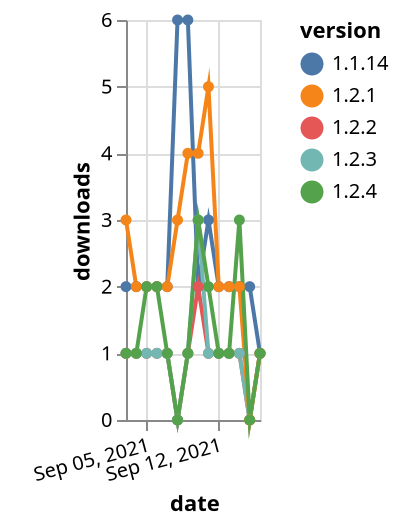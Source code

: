 {"$schema": "https://vega.github.io/schema/vega-lite/v5.json", "description": "A simple bar chart with embedded data.", "data": {"values": [{"date": "2021-09-03", "total": 2818, "delta": 2, "version": "1.1.14"}, {"date": "2021-09-04", "total": 2820, "delta": 2, "version": "1.1.14"}, {"date": "2021-09-05", "total": 2822, "delta": 2, "version": "1.1.14"}, {"date": "2021-09-06", "total": 2824, "delta": 2, "version": "1.1.14"}, {"date": "2021-09-07", "total": 2826, "delta": 2, "version": "1.1.14"}, {"date": "2021-09-08", "total": 2832, "delta": 6, "version": "1.1.14"}, {"date": "2021-09-09", "total": 2838, "delta": 6, "version": "1.1.14"}, {"date": "2021-09-10", "total": 2840, "delta": 2, "version": "1.1.14"}, {"date": "2021-09-11", "total": 2843, "delta": 3, "version": "1.1.14"}, {"date": "2021-09-12", "total": 2845, "delta": 2, "version": "1.1.14"}, {"date": "2021-09-13", "total": 2847, "delta": 2, "version": "1.1.14"}, {"date": "2021-09-14", "total": 2849, "delta": 2, "version": "1.1.14"}, {"date": "2021-09-15", "total": 2851, "delta": 2, "version": "1.1.14"}, {"date": "2021-09-16", "total": 2852, "delta": 1, "version": "1.1.14"}, {"date": "2021-09-03", "total": 188, "delta": 1, "version": "1.2.2"}, {"date": "2021-09-04", "total": 189, "delta": 1, "version": "1.2.2"}, {"date": "2021-09-05", "total": 190, "delta": 1, "version": "1.2.2"}, {"date": "2021-09-06", "total": 191, "delta": 1, "version": "1.2.2"}, {"date": "2021-09-07", "total": 192, "delta": 1, "version": "1.2.2"}, {"date": "2021-09-08", "total": 192, "delta": 0, "version": "1.2.2"}, {"date": "2021-09-09", "total": 193, "delta": 1, "version": "1.2.2"}, {"date": "2021-09-10", "total": 195, "delta": 2, "version": "1.2.2"}, {"date": "2021-09-11", "total": 196, "delta": 1, "version": "1.2.2"}, {"date": "2021-09-12", "total": 197, "delta": 1, "version": "1.2.2"}, {"date": "2021-09-13", "total": 198, "delta": 1, "version": "1.2.2"}, {"date": "2021-09-14", "total": 199, "delta": 1, "version": "1.2.2"}, {"date": "2021-09-15", "total": 199, "delta": 0, "version": "1.2.2"}, {"date": "2021-09-16", "total": 200, "delta": 1, "version": "1.2.2"}, {"date": "2021-09-03", "total": 182, "delta": 1, "version": "1.2.3"}, {"date": "2021-09-04", "total": 183, "delta": 1, "version": "1.2.3"}, {"date": "2021-09-05", "total": 184, "delta": 1, "version": "1.2.3"}, {"date": "2021-09-06", "total": 185, "delta": 1, "version": "1.2.3"}, {"date": "2021-09-07", "total": 186, "delta": 1, "version": "1.2.3"}, {"date": "2021-09-08", "total": 186, "delta": 0, "version": "1.2.3"}, {"date": "2021-09-09", "total": 187, "delta": 1, "version": "1.2.3"}, {"date": "2021-09-10", "total": 190, "delta": 3, "version": "1.2.3"}, {"date": "2021-09-11", "total": 191, "delta": 1, "version": "1.2.3"}, {"date": "2021-09-12", "total": 192, "delta": 1, "version": "1.2.3"}, {"date": "2021-09-13", "total": 193, "delta": 1, "version": "1.2.3"}, {"date": "2021-09-14", "total": 194, "delta": 1, "version": "1.2.3"}, {"date": "2021-09-15", "total": 194, "delta": 0, "version": "1.2.3"}, {"date": "2021-09-16", "total": 195, "delta": 1, "version": "1.2.3"}, {"date": "2021-09-03", "total": 2590, "delta": 3, "version": "1.2.1"}, {"date": "2021-09-04", "total": 2592, "delta": 2, "version": "1.2.1"}, {"date": "2021-09-05", "total": 2594, "delta": 2, "version": "1.2.1"}, {"date": "2021-09-06", "total": 2596, "delta": 2, "version": "1.2.1"}, {"date": "2021-09-07", "total": 2598, "delta": 2, "version": "1.2.1"}, {"date": "2021-09-08", "total": 2601, "delta": 3, "version": "1.2.1"}, {"date": "2021-09-09", "total": 2605, "delta": 4, "version": "1.2.1"}, {"date": "2021-09-10", "total": 2609, "delta": 4, "version": "1.2.1"}, {"date": "2021-09-11", "total": 2614, "delta": 5, "version": "1.2.1"}, {"date": "2021-09-12", "total": 2616, "delta": 2, "version": "1.2.1"}, {"date": "2021-09-13", "total": 2618, "delta": 2, "version": "1.2.1"}, {"date": "2021-09-14", "total": 2620, "delta": 2, "version": "1.2.1"}, {"date": "2021-09-15", "total": 2620, "delta": 0, "version": "1.2.1"}, {"date": "2021-09-16", "total": 2621, "delta": 1, "version": "1.2.1"}, {"date": "2021-09-03", "total": 322, "delta": 1, "version": "1.2.4"}, {"date": "2021-09-04", "total": 323, "delta": 1, "version": "1.2.4"}, {"date": "2021-09-05", "total": 325, "delta": 2, "version": "1.2.4"}, {"date": "2021-09-06", "total": 327, "delta": 2, "version": "1.2.4"}, {"date": "2021-09-07", "total": 328, "delta": 1, "version": "1.2.4"}, {"date": "2021-09-08", "total": 328, "delta": 0, "version": "1.2.4"}, {"date": "2021-09-09", "total": 329, "delta": 1, "version": "1.2.4"}, {"date": "2021-09-10", "total": 332, "delta": 3, "version": "1.2.4"}, {"date": "2021-09-11", "total": 334, "delta": 2, "version": "1.2.4"}, {"date": "2021-09-12", "total": 335, "delta": 1, "version": "1.2.4"}, {"date": "2021-09-13", "total": 336, "delta": 1, "version": "1.2.4"}, {"date": "2021-09-14", "total": 339, "delta": 3, "version": "1.2.4"}, {"date": "2021-09-15", "total": 339, "delta": 0, "version": "1.2.4"}, {"date": "2021-09-16", "total": 340, "delta": 1, "version": "1.2.4"}]}, "width": "container", "mark": {"type": "line", "point": {"filled": true}}, "encoding": {"x": {"field": "date", "type": "temporal", "timeUnit": "yearmonthdate", "title": "date", "axis": {"labelAngle": -15}}, "y": {"field": "delta", "type": "quantitative", "title": "downloads"}, "color": {"field": "version", "type": "nominal"}, "tooltip": {"field": "delta"}}}